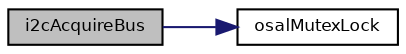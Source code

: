 digraph "i2cAcquireBus"
{
  bgcolor="transparent";
  edge [fontname="Helvetica",fontsize="8",labelfontname="Helvetica",labelfontsize="8"];
  node [fontname="Helvetica",fontsize="8",shape=record];
  rankdir="LR";
  Node16 [label="i2cAcquireBus",height=0.2,width=0.4,color="black", fillcolor="grey75", style="filled", fontcolor="black"];
  Node16 -> Node17 [color="midnightblue",fontsize="8",style="solid",fontname="Helvetica"];
  Node17 [label="osalMutexLock",height=0.2,width=0.4,color="black",URL="$group___o_s_a_l.html#ga61d5ae617457911ada2c83295c597348",tooltip="Locks the specified mutex. "];
}
